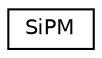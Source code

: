 digraph "Representação gráfica da hiearquia da classe"
{
 // LATEX_PDF_SIZE
  edge [fontname="Helvetica",fontsize="10",labelfontname="Helvetica",labelfontsize="10"];
  node [fontname="Helvetica",fontsize="10",shape=record];
  rankdir="LR";
  Node0 [label="SiPM",height=0.2,width=0.4,color="black", fillcolor="white", style="filled",URL="$classSiPM.html",tooltip="This class stores information from the SiPM used while processing acquired data. It have some importa..."];
}
